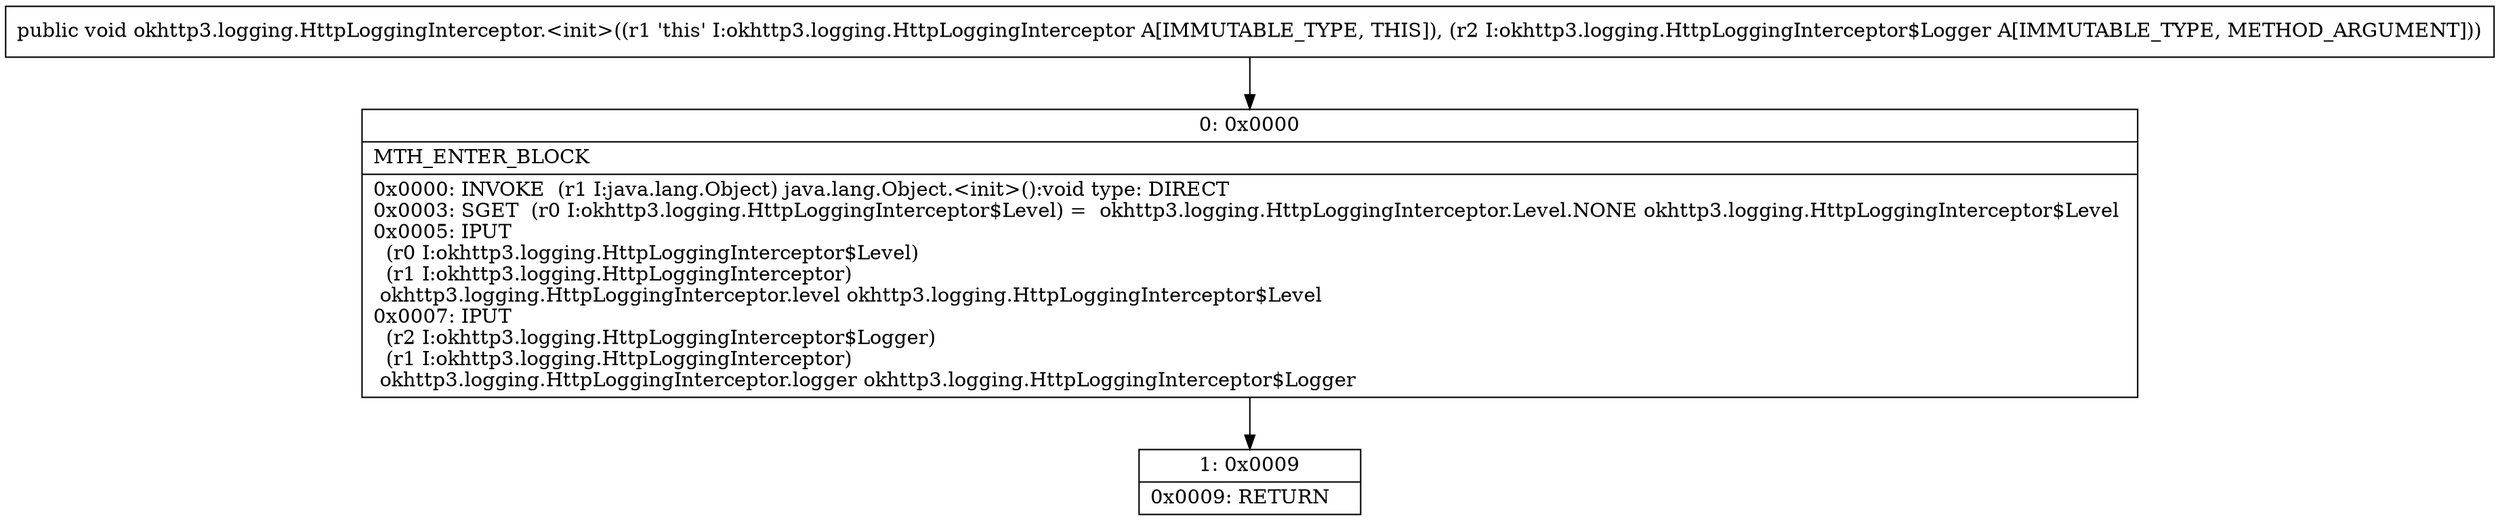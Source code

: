 digraph "CFG forokhttp3.logging.HttpLoggingInterceptor.\<init\>(Lokhttp3\/logging\/HttpLoggingInterceptor$Logger;)V" {
Node_0 [shape=record,label="{0\:\ 0x0000|MTH_ENTER_BLOCK\l|0x0000: INVOKE  (r1 I:java.lang.Object) java.lang.Object.\<init\>():void type: DIRECT \l0x0003: SGET  (r0 I:okhttp3.logging.HttpLoggingInterceptor$Level) =  okhttp3.logging.HttpLoggingInterceptor.Level.NONE okhttp3.logging.HttpLoggingInterceptor$Level \l0x0005: IPUT  \l  (r0 I:okhttp3.logging.HttpLoggingInterceptor$Level)\l  (r1 I:okhttp3.logging.HttpLoggingInterceptor)\l okhttp3.logging.HttpLoggingInterceptor.level okhttp3.logging.HttpLoggingInterceptor$Level \l0x0007: IPUT  \l  (r2 I:okhttp3.logging.HttpLoggingInterceptor$Logger)\l  (r1 I:okhttp3.logging.HttpLoggingInterceptor)\l okhttp3.logging.HttpLoggingInterceptor.logger okhttp3.logging.HttpLoggingInterceptor$Logger \l}"];
Node_1 [shape=record,label="{1\:\ 0x0009|0x0009: RETURN   \l}"];
MethodNode[shape=record,label="{public void okhttp3.logging.HttpLoggingInterceptor.\<init\>((r1 'this' I:okhttp3.logging.HttpLoggingInterceptor A[IMMUTABLE_TYPE, THIS]), (r2 I:okhttp3.logging.HttpLoggingInterceptor$Logger A[IMMUTABLE_TYPE, METHOD_ARGUMENT])) }"];
MethodNode -> Node_0;
Node_0 -> Node_1;
}

